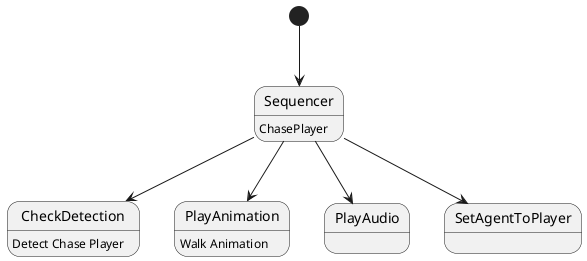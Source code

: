 @startuml

[*]-->Sequencer
Sequencer-->CheckDetection
Sequencer : ChasePlayer
CheckDetection : Detect Chase Player
Sequencer-->PlayAnimation
PlayAnimation : Walk Animation
Sequencer-->PlayAudio
Sequencer-->SetAgentToPlayer

@enduml